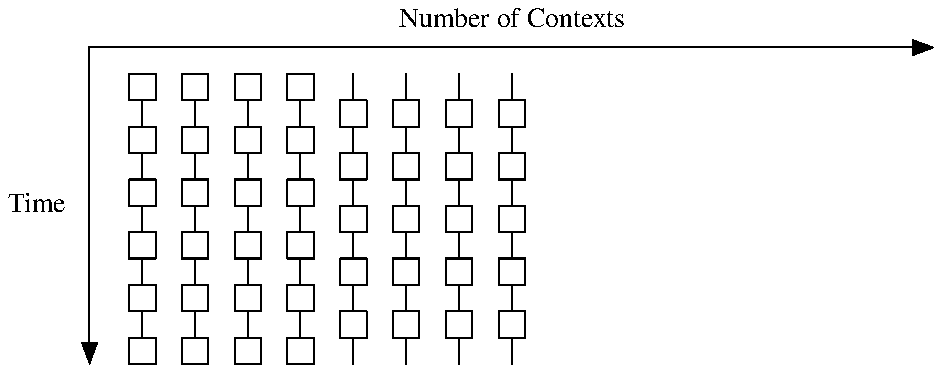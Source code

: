 .PS 4.75

arrowht = 0.2
arrowwid = 0.15
arrowhead = 7

Grid: box invis width 8 height 3

arrow -> from Grid.nw to Grid.sw
arrow -> from Grid.nw to Grid.ne

box invis "Time" width 1 with .e at Grid.w
box invis "Number of Contexts" width 2 with .s at Grid.n

for p = 0.5 to 2.0 by 0.5 do {
    for h = 2 to 0 by -0.5 do {
        box width 0.25 height 0.25 with .n at Grid.nw + (p, -0.250 - h)
        line from last box.s to last box.s + (0, -0.25)
    }
        
    box width 0.25 height 0.25 with .n at Grid.nw + (p, -0.250 - 2.50)
}

for p = 2.5 to 4.0 by 0.5 do {
    #line from Grid.nw + (p -0.125, -0.250) to Grid.nw + (p + 0.125, -0.250)
    line from Grid.nw + (p, -0.250) to Grid.nw + (p, -0.5)

    for h = 2 to 0 by -0.5 do {
        box width 0.25 height 0.25 with .n at Grid.nw + (p, -0.50 - h)
        line from last box.s to last box.s + (0, -0.25)
    }
}

.PE
